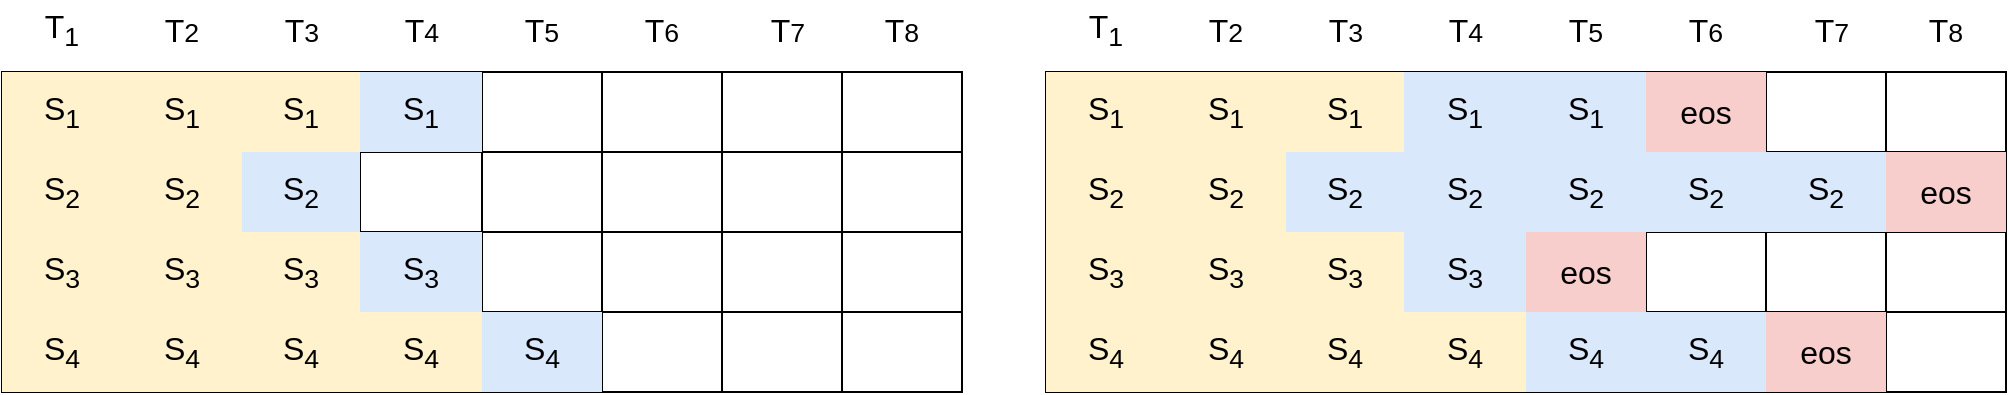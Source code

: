 <mxfile version="22.1.21" type="github">
  <diagram name="第 1 页" id="E3gvmm7QXCJdXxmauFpD">
    <mxGraphModel dx="1789" dy="413" grid="0" gridSize="10" guides="1" tooltips="1" connect="1" arrows="1" fold="1" page="0" pageScale="1" pageWidth="827" pageHeight="1169" math="0" shadow="0">
      <root>
        <mxCell id="0" />
        <mxCell id="1" parent="0" />
        <mxCell id="y5g39HavJ96Rf9E6E70P-49" value="" style="shape=table;startSize=0;container=1;collapsible=0;childLayout=tableLayout;fontSize=16;" vertex="1" parent="1">
          <mxGeometry x="-293" y="565" width="480" height="160" as="geometry" />
        </mxCell>
        <mxCell id="y5g39HavJ96Rf9E6E70P-62" style="shape=tableRow;horizontal=0;startSize=0;swimlaneHead=0;swimlaneBody=0;strokeColor=inherit;top=0;left=0;bottom=0;right=0;collapsible=0;dropTarget=0;fillColor=none;points=[[0,0.5],[1,0.5]];portConstraint=eastwest;fontSize=16;" vertex="1" parent="y5g39HavJ96Rf9E6E70P-49">
          <mxGeometry width="480" height="40" as="geometry" />
        </mxCell>
        <mxCell id="y5g39HavJ96Rf9E6E70P-63" value="S&lt;sub&gt;1&lt;/sub&gt;" style="shape=partialRectangle;html=1;whiteSpace=wrap;connectable=0;strokeColor=#d6b656;overflow=hidden;fillColor=#fff2cc;top=0;left=0;bottom=0;right=0;pointerEvents=1;fontSize=16;" vertex="1" parent="y5g39HavJ96Rf9E6E70P-62">
          <mxGeometry width="60" height="40" as="geometry">
            <mxRectangle width="60" height="40" as="alternateBounds" />
          </mxGeometry>
        </mxCell>
        <mxCell id="y5g39HavJ96Rf9E6E70P-64" value="S&lt;sub&gt;1&lt;/sub&gt;" style="shape=partialRectangle;html=1;whiteSpace=wrap;connectable=0;strokeColor=#d6b656;overflow=hidden;fillColor=#fff2cc;top=0;left=0;bottom=0;right=0;pointerEvents=1;fontSize=16;" vertex="1" parent="y5g39HavJ96Rf9E6E70P-62">
          <mxGeometry x="60" width="60" height="40" as="geometry">
            <mxRectangle width="60" height="40" as="alternateBounds" />
          </mxGeometry>
        </mxCell>
        <mxCell id="y5g39HavJ96Rf9E6E70P-66" value="S&lt;sub&gt;1&lt;/sub&gt;" style="shape=partialRectangle;html=1;whiteSpace=wrap;connectable=0;strokeColor=#d6b656;overflow=hidden;fillColor=#fff2cc;top=0;left=0;bottom=0;right=0;pointerEvents=1;fontSize=16;" vertex="1" parent="y5g39HavJ96Rf9E6E70P-62">
          <mxGeometry x="120" width="59" height="40" as="geometry">
            <mxRectangle width="59" height="40" as="alternateBounds" />
          </mxGeometry>
        </mxCell>
        <mxCell id="y5g39HavJ96Rf9E6E70P-70" value="S&lt;sub&gt;1&lt;/sub&gt;" style="shape=partialRectangle;html=1;whiteSpace=wrap;connectable=0;strokeColor=#6c8ebf;overflow=hidden;fillColor=#dae8fc;top=0;left=0;bottom=0;right=0;pointerEvents=1;fontSize=16;" vertex="1" parent="y5g39HavJ96Rf9E6E70P-62">
          <mxGeometry x="179" width="61" height="40" as="geometry">
            <mxRectangle width="61" height="40" as="alternateBounds" />
          </mxGeometry>
        </mxCell>
        <mxCell id="y5g39HavJ96Rf9E6E70P-74" style="shape=partialRectangle;html=1;whiteSpace=wrap;connectable=0;strokeColor=inherit;overflow=hidden;fillColor=none;top=0;left=0;bottom=0;right=0;pointerEvents=1;fontSize=16;" vertex="1" parent="y5g39HavJ96Rf9E6E70P-62">
          <mxGeometry x="240" width="60" height="40" as="geometry">
            <mxRectangle width="60" height="40" as="alternateBounds" />
          </mxGeometry>
        </mxCell>
        <mxCell id="y5g39HavJ96Rf9E6E70P-78" style="shape=partialRectangle;html=1;whiteSpace=wrap;connectable=0;strokeColor=inherit;overflow=hidden;fillColor=none;top=0;left=0;bottom=0;right=0;pointerEvents=1;fontSize=16;" vertex="1" parent="y5g39HavJ96Rf9E6E70P-62">
          <mxGeometry x="300" width="60" height="40" as="geometry">
            <mxRectangle width="60" height="40" as="alternateBounds" />
          </mxGeometry>
        </mxCell>
        <mxCell id="y5g39HavJ96Rf9E6E70P-82" style="shape=partialRectangle;html=1;whiteSpace=wrap;connectable=0;strokeColor=inherit;overflow=hidden;fillColor=none;top=0;left=0;bottom=0;right=0;pointerEvents=1;fontSize=16;" vertex="1" parent="y5g39HavJ96Rf9E6E70P-62">
          <mxGeometry x="360" width="60" height="40" as="geometry">
            <mxRectangle width="60" height="40" as="alternateBounds" />
          </mxGeometry>
        </mxCell>
        <mxCell id="y5g39HavJ96Rf9E6E70P-65" style="shape=partialRectangle;html=1;whiteSpace=wrap;connectable=0;strokeColor=inherit;overflow=hidden;fillColor=none;top=0;left=0;bottom=0;right=0;pointerEvents=1;fontSize=16;" vertex="1" parent="y5g39HavJ96Rf9E6E70P-62">
          <mxGeometry x="420" width="60" height="40" as="geometry">
            <mxRectangle width="60" height="40" as="alternateBounds" />
          </mxGeometry>
        </mxCell>
        <mxCell id="y5g39HavJ96Rf9E6E70P-50" value="" style="shape=tableRow;horizontal=0;startSize=0;swimlaneHead=0;swimlaneBody=0;strokeColor=inherit;top=0;left=0;bottom=0;right=0;collapsible=0;dropTarget=0;fillColor=none;points=[[0,0.5],[1,0.5]];portConstraint=eastwest;fontSize=16;" vertex="1" parent="y5g39HavJ96Rf9E6E70P-49">
          <mxGeometry y="40" width="480" height="40" as="geometry" />
        </mxCell>
        <mxCell id="y5g39HavJ96Rf9E6E70P-51" value="S&lt;sub&gt;2&lt;/sub&gt;" style="shape=partialRectangle;html=1;whiteSpace=wrap;connectable=0;strokeColor=#d6b656;overflow=hidden;fillColor=#fff2cc;top=0;left=0;bottom=0;right=0;pointerEvents=1;fontSize=16;" vertex="1" parent="y5g39HavJ96Rf9E6E70P-50">
          <mxGeometry width="60" height="40" as="geometry">
            <mxRectangle width="60" height="40" as="alternateBounds" />
          </mxGeometry>
        </mxCell>
        <mxCell id="y5g39HavJ96Rf9E6E70P-52" value="S&lt;sub&gt;2&lt;/sub&gt;" style="shape=partialRectangle;html=1;whiteSpace=wrap;connectable=0;strokeColor=#d6b656;overflow=hidden;fillColor=#fff2cc;top=0;left=0;bottom=0;right=0;pointerEvents=1;fontSize=16;" vertex="1" parent="y5g39HavJ96Rf9E6E70P-50">
          <mxGeometry x="60" width="60" height="40" as="geometry">
            <mxRectangle width="60" height="40" as="alternateBounds" />
          </mxGeometry>
        </mxCell>
        <mxCell id="y5g39HavJ96Rf9E6E70P-67" value="S&lt;sub&gt;2&lt;/sub&gt;" style="shape=partialRectangle;html=1;whiteSpace=wrap;connectable=0;strokeColor=#6c8ebf;overflow=hidden;fillColor=#dae8fc;top=0;left=0;bottom=0;right=0;pointerEvents=1;fontSize=16;" vertex="1" parent="y5g39HavJ96Rf9E6E70P-50">
          <mxGeometry x="120" width="59" height="40" as="geometry">
            <mxRectangle width="59" height="40" as="alternateBounds" />
          </mxGeometry>
        </mxCell>
        <mxCell id="y5g39HavJ96Rf9E6E70P-71" value="" style="shape=partialRectangle;html=1;whiteSpace=wrap;connectable=0;strokeColor=inherit;overflow=hidden;fillColor=none;top=0;left=0;bottom=0;right=0;pointerEvents=1;fontSize=16;" vertex="1" parent="y5g39HavJ96Rf9E6E70P-50">
          <mxGeometry x="179" width="61" height="40" as="geometry">
            <mxRectangle width="61" height="40" as="alternateBounds" />
          </mxGeometry>
        </mxCell>
        <mxCell id="y5g39HavJ96Rf9E6E70P-75" style="shape=partialRectangle;html=1;whiteSpace=wrap;connectable=0;strokeColor=inherit;overflow=hidden;fillColor=none;top=0;left=0;bottom=0;right=0;pointerEvents=1;fontSize=16;" vertex="1" parent="y5g39HavJ96Rf9E6E70P-50">
          <mxGeometry x="240" width="60" height="40" as="geometry">
            <mxRectangle width="60" height="40" as="alternateBounds" />
          </mxGeometry>
        </mxCell>
        <mxCell id="y5g39HavJ96Rf9E6E70P-79" style="shape=partialRectangle;html=1;whiteSpace=wrap;connectable=0;strokeColor=inherit;overflow=hidden;fillColor=none;top=0;left=0;bottom=0;right=0;pointerEvents=1;fontSize=16;" vertex="1" parent="y5g39HavJ96Rf9E6E70P-50">
          <mxGeometry x="300" width="60" height="40" as="geometry">
            <mxRectangle width="60" height="40" as="alternateBounds" />
          </mxGeometry>
        </mxCell>
        <mxCell id="y5g39HavJ96Rf9E6E70P-83" style="shape=partialRectangle;html=1;whiteSpace=wrap;connectable=0;strokeColor=inherit;overflow=hidden;fillColor=none;top=0;left=0;bottom=0;right=0;pointerEvents=1;fontSize=16;" vertex="1" parent="y5g39HavJ96Rf9E6E70P-50">
          <mxGeometry x="360" width="60" height="40" as="geometry">
            <mxRectangle width="60" height="40" as="alternateBounds" />
          </mxGeometry>
        </mxCell>
        <mxCell id="y5g39HavJ96Rf9E6E70P-53" value="" style="shape=partialRectangle;html=1;whiteSpace=wrap;connectable=0;strokeColor=inherit;overflow=hidden;fillColor=none;top=0;left=0;bottom=0;right=0;pointerEvents=1;fontSize=16;" vertex="1" parent="y5g39HavJ96Rf9E6E70P-50">
          <mxGeometry x="420" width="60" height="40" as="geometry">
            <mxRectangle width="60" height="40" as="alternateBounds" />
          </mxGeometry>
        </mxCell>
        <mxCell id="y5g39HavJ96Rf9E6E70P-54" value="" style="shape=tableRow;horizontal=0;startSize=0;swimlaneHead=0;swimlaneBody=0;strokeColor=inherit;top=0;left=0;bottom=0;right=0;collapsible=0;dropTarget=0;fillColor=none;points=[[0,0.5],[1,0.5]];portConstraint=eastwest;fontSize=16;" vertex="1" parent="y5g39HavJ96Rf9E6E70P-49">
          <mxGeometry y="80" width="480" height="40" as="geometry" />
        </mxCell>
        <mxCell id="y5g39HavJ96Rf9E6E70P-55" value="S&lt;sub&gt;3&lt;/sub&gt;" style="shape=partialRectangle;html=1;whiteSpace=wrap;connectable=0;strokeColor=#d6b656;overflow=hidden;fillColor=#fff2cc;top=0;left=0;bottom=0;right=0;pointerEvents=1;fontSize=16;" vertex="1" parent="y5g39HavJ96Rf9E6E70P-54">
          <mxGeometry width="60" height="40" as="geometry">
            <mxRectangle width="60" height="40" as="alternateBounds" />
          </mxGeometry>
        </mxCell>
        <mxCell id="y5g39HavJ96Rf9E6E70P-56" value="S&lt;sub&gt;3&lt;/sub&gt;" style="shape=partialRectangle;html=1;whiteSpace=wrap;connectable=0;strokeColor=#d6b656;overflow=hidden;fillColor=#fff2cc;top=0;left=0;bottom=0;right=0;pointerEvents=1;fontSize=16;" vertex="1" parent="y5g39HavJ96Rf9E6E70P-54">
          <mxGeometry x="60" width="60" height="40" as="geometry">
            <mxRectangle width="60" height="40" as="alternateBounds" />
          </mxGeometry>
        </mxCell>
        <mxCell id="y5g39HavJ96Rf9E6E70P-68" value="S&lt;sub&gt;3&lt;/sub&gt;" style="shape=partialRectangle;html=1;whiteSpace=wrap;connectable=0;strokeColor=#d6b656;overflow=hidden;fillColor=#fff2cc;top=0;left=0;bottom=0;right=0;pointerEvents=1;fontSize=16;" vertex="1" parent="y5g39HavJ96Rf9E6E70P-54">
          <mxGeometry x="120" width="59" height="40" as="geometry">
            <mxRectangle width="59" height="40" as="alternateBounds" />
          </mxGeometry>
        </mxCell>
        <mxCell id="y5g39HavJ96Rf9E6E70P-72" value="S&lt;sub&gt;3&lt;/sub&gt;" style="shape=partialRectangle;html=1;whiteSpace=wrap;connectable=0;strokeColor=#6c8ebf;overflow=hidden;fillColor=#dae8fc;top=0;left=0;bottom=0;right=0;pointerEvents=1;fontSize=16;" vertex="1" parent="y5g39HavJ96Rf9E6E70P-54">
          <mxGeometry x="179" width="61" height="40" as="geometry">
            <mxRectangle width="61" height="40" as="alternateBounds" />
          </mxGeometry>
        </mxCell>
        <mxCell id="y5g39HavJ96Rf9E6E70P-76" style="shape=partialRectangle;html=1;whiteSpace=wrap;connectable=0;strokeColor=inherit;overflow=hidden;fillColor=none;top=0;left=0;bottom=0;right=0;pointerEvents=1;fontSize=16;" vertex="1" parent="y5g39HavJ96Rf9E6E70P-54">
          <mxGeometry x="240" width="60" height="40" as="geometry">
            <mxRectangle width="60" height="40" as="alternateBounds" />
          </mxGeometry>
        </mxCell>
        <mxCell id="y5g39HavJ96Rf9E6E70P-80" style="shape=partialRectangle;html=1;whiteSpace=wrap;connectable=0;strokeColor=inherit;overflow=hidden;fillColor=none;top=0;left=0;bottom=0;right=0;pointerEvents=1;fontSize=16;" vertex="1" parent="y5g39HavJ96Rf9E6E70P-54">
          <mxGeometry x="300" width="60" height="40" as="geometry">
            <mxRectangle width="60" height="40" as="alternateBounds" />
          </mxGeometry>
        </mxCell>
        <mxCell id="y5g39HavJ96Rf9E6E70P-84" style="shape=partialRectangle;html=1;whiteSpace=wrap;connectable=0;strokeColor=inherit;overflow=hidden;fillColor=none;top=0;left=0;bottom=0;right=0;pointerEvents=1;fontSize=16;" vertex="1" parent="y5g39HavJ96Rf9E6E70P-54">
          <mxGeometry x="360" width="60" height="40" as="geometry">
            <mxRectangle width="60" height="40" as="alternateBounds" />
          </mxGeometry>
        </mxCell>
        <mxCell id="y5g39HavJ96Rf9E6E70P-57" value="" style="shape=partialRectangle;html=1;whiteSpace=wrap;connectable=0;strokeColor=inherit;overflow=hidden;fillColor=none;top=0;left=0;bottom=0;right=0;pointerEvents=1;fontSize=16;" vertex="1" parent="y5g39HavJ96Rf9E6E70P-54">
          <mxGeometry x="420" width="60" height="40" as="geometry">
            <mxRectangle width="60" height="40" as="alternateBounds" />
          </mxGeometry>
        </mxCell>
        <mxCell id="y5g39HavJ96Rf9E6E70P-58" value="" style="shape=tableRow;horizontal=0;startSize=0;swimlaneHead=0;swimlaneBody=0;strokeColor=inherit;top=0;left=0;bottom=0;right=0;collapsible=0;dropTarget=0;fillColor=none;points=[[0,0.5],[1,0.5]];portConstraint=eastwest;fontSize=16;" vertex="1" parent="y5g39HavJ96Rf9E6E70P-49">
          <mxGeometry y="120" width="480" height="40" as="geometry" />
        </mxCell>
        <mxCell id="y5g39HavJ96Rf9E6E70P-59" value="S&lt;sub&gt;4&lt;/sub&gt;" style="shape=partialRectangle;html=1;whiteSpace=wrap;connectable=0;strokeColor=#d6b656;overflow=hidden;fillColor=#fff2cc;top=0;left=0;bottom=0;right=0;pointerEvents=1;fontSize=16;" vertex="1" parent="y5g39HavJ96Rf9E6E70P-58">
          <mxGeometry width="60" height="40" as="geometry">
            <mxRectangle width="60" height="40" as="alternateBounds" />
          </mxGeometry>
        </mxCell>
        <mxCell id="y5g39HavJ96Rf9E6E70P-60" value="S&lt;sub&gt;4&lt;/sub&gt;" style="shape=partialRectangle;html=1;whiteSpace=wrap;connectable=0;strokeColor=#d6b656;overflow=hidden;fillColor=#fff2cc;top=0;left=0;bottom=0;right=0;pointerEvents=1;fontSize=16;" vertex="1" parent="y5g39HavJ96Rf9E6E70P-58">
          <mxGeometry x="60" width="60" height="40" as="geometry">
            <mxRectangle width="60" height="40" as="alternateBounds" />
          </mxGeometry>
        </mxCell>
        <mxCell id="y5g39HavJ96Rf9E6E70P-69" value="S&lt;sub&gt;4&lt;/sub&gt;" style="shape=partialRectangle;html=1;whiteSpace=wrap;connectable=0;strokeColor=#d6b656;overflow=hidden;fillColor=#fff2cc;top=0;left=0;bottom=0;right=0;pointerEvents=1;fontSize=16;" vertex="1" parent="y5g39HavJ96Rf9E6E70P-58">
          <mxGeometry x="120" width="59" height="40" as="geometry">
            <mxRectangle width="59" height="40" as="alternateBounds" />
          </mxGeometry>
        </mxCell>
        <mxCell id="y5g39HavJ96Rf9E6E70P-73" value="S&lt;sub&gt;4&lt;/sub&gt;" style="shape=partialRectangle;html=1;whiteSpace=wrap;connectable=0;strokeColor=#d6b656;overflow=hidden;fillColor=#fff2cc;top=0;left=0;bottom=0;right=0;pointerEvents=1;fontSize=16;" vertex="1" parent="y5g39HavJ96Rf9E6E70P-58">
          <mxGeometry x="179" width="61" height="40" as="geometry">
            <mxRectangle width="61" height="40" as="alternateBounds" />
          </mxGeometry>
        </mxCell>
        <mxCell id="y5g39HavJ96Rf9E6E70P-77" value="S&lt;sub&gt;4&lt;/sub&gt;" style="shape=partialRectangle;html=1;whiteSpace=wrap;connectable=0;strokeColor=#6c8ebf;overflow=hidden;fillColor=#dae8fc;top=0;left=0;bottom=0;right=0;pointerEvents=1;fontSize=16;" vertex="1" parent="y5g39HavJ96Rf9E6E70P-58">
          <mxGeometry x="240" width="60" height="40" as="geometry">
            <mxRectangle width="60" height="40" as="alternateBounds" />
          </mxGeometry>
        </mxCell>
        <mxCell id="y5g39HavJ96Rf9E6E70P-81" style="shape=partialRectangle;html=1;whiteSpace=wrap;connectable=0;strokeColor=inherit;overflow=hidden;fillColor=none;top=0;left=0;bottom=0;right=0;pointerEvents=1;fontSize=16;" vertex="1" parent="y5g39HavJ96Rf9E6E70P-58">
          <mxGeometry x="300" width="60" height="40" as="geometry">
            <mxRectangle width="60" height="40" as="alternateBounds" />
          </mxGeometry>
        </mxCell>
        <mxCell id="y5g39HavJ96Rf9E6E70P-85" style="shape=partialRectangle;html=1;whiteSpace=wrap;connectable=0;strokeColor=inherit;overflow=hidden;fillColor=none;top=0;left=0;bottom=0;right=0;pointerEvents=1;fontSize=16;" vertex="1" parent="y5g39HavJ96Rf9E6E70P-58">
          <mxGeometry x="360" width="60" height="40" as="geometry">
            <mxRectangle width="60" height="40" as="alternateBounds" />
          </mxGeometry>
        </mxCell>
        <mxCell id="y5g39HavJ96Rf9E6E70P-61" value="" style="shape=partialRectangle;html=1;whiteSpace=wrap;connectable=0;strokeColor=inherit;overflow=hidden;fillColor=none;top=0;left=0;bottom=0;right=0;pointerEvents=1;fontSize=16;" vertex="1" parent="y5g39HavJ96Rf9E6E70P-58">
          <mxGeometry x="420" width="60" height="40" as="geometry">
            <mxRectangle width="60" height="40" as="alternateBounds" />
          </mxGeometry>
        </mxCell>
        <mxCell id="y5g39HavJ96Rf9E6E70P-88" value="T&lt;sub&gt;1&lt;/sub&gt;" style="text;strokeColor=none;fillColor=none;html=1;align=center;verticalAlign=middle;whiteSpace=wrap;rounded=0;fontSize=16;" vertex="1" parent="1">
          <mxGeometry x="-293" y="529" width="60" height="30" as="geometry" />
        </mxCell>
        <mxCell id="y5g39HavJ96Rf9E6E70P-89" value="T&lt;span style=&quot;font-size: 13.333px;&quot;&gt;2&lt;/span&gt;" style="text;strokeColor=none;fillColor=none;html=1;align=center;verticalAlign=middle;whiteSpace=wrap;rounded=0;fontSize=16;" vertex="1" parent="1">
          <mxGeometry x="-233" y="529" width="60" height="30" as="geometry" />
        </mxCell>
        <mxCell id="y5g39HavJ96Rf9E6E70P-90" value="T&lt;span style=&quot;font-size: 13.333px;&quot;&gt;3&lt;/span&gt;" style="text;strokeColor=none;fillColor=none;html=1;align=center;verticalAlign=middle;whiteSpace=wrap;rounded=0;fontSize=16;" vertex="1" parent="1">
          <mxGeometry x="-173" y="529" width="60" height="30" as="geometry" />
        </mxCell>
        <mxCell id="y5g39HavJ96Rf9E6E70P-92" value="T&lt;span style=&quot;font-size: 13.333px;&quot;&gt;4&lt;/span&gt;" style="text;strokeColor=none;fillColor=none;html=1;align=center;verticalAlign=middle;whiteSpace=wrap;rounded=0;fontSize=16;" vertex="1" parent="1">
          <mxGeometry x="-113" y="529" width="60" height="30" as="geometry" />
        </mxCell>
        <mxCell id="y5g39HavJ96Rf9E6E70P-93" value="T&lt;span style=&quot;font-size: 13.333px;&quot;&gt;5&lt;/span&gt;" style="text;strokeColor=none;fillColor=none;html=1;align=center;verticalAlign=middle;whiteSpace=wrap;rounded=0;fontSize=16;" vertex="1" parent="1">
          <mxGeometry x="-53" y="529" width="60" height="30" as="geometry" />
        </mxCell>
        <mxCell id="y5g39HavJ96Rf9E6E70P-94" value="T&lt;span style=&quot;font-size: 13.333px;&quot;&gt;6&lt;/span&gt;" style="text;strokeColor=none;fillColor=none;html=1;align=center;verticalAlign=middle;whiteSpace=wrap;rounded=0;fontSize=16;" vertex="1" parent="1">
          <mxGeometry x="7" y="529" width="60" height="30" as="geometry" />
        </mxCell>
        <mxCell id="y5g39HavJ96Rf9E6E70P-95" value="T&lt;span style=&quot;font-size: 13.333px;&quot;&gt;7&lt;/span&gt;" style="text;strokeColor=none;fillColor=none;html=1;align=center;verticalAlign=middle;whiteSpace=wrap;rounded=0;fontSize=16;" vertex="1" parent="1">
          <mxGeometry x="70" y="529" width="60" height="30" as="geometry" />
        </mxCell>
        <mxCell id="y5g39HavJ96Rf9E6E70P-96" value="T&lt;span style=&quot;font-size: 13.333px;&quot;&gt;8&lt;/span&gt;" style="text;strokeColor=none;fillColor=none;html=1;align=center;verticalAlign=middle;whiteSpace=wrap;rounded=0;fontSize=16;" vertex="1" parent="1">
          <mxGeometry x="127" y="529" width="60" height="30" as="geometry" />
        </mxCell>
        <mxCell id="y5g39HavJ96Rf9E6E70P-142" value="" style="shape=table;startSize=0;container=1;collapsible=0;childLayout=tableLayout;fontSize=16;" vertex="1" parent="1">
          <mxGeometry x="229" y="565" width="480" height="160" as="geometry" />
        </mxCell>
        <mxCell id="y5g39HavJ96Rf9E6E70P-143" style="shape=tableRow;horizontal=0;startSize=0;swimlaneHead=0;swimlaneBody=0;strokeColor=inherit;top=0;left=0;bottom=0;right=0;collapsible=0;dropTarget=0;fillColor=none;points=[[0,0.5],[1,0.5]];portConstraint=eastwest;fontSize=16;" vertex="1" parent="y5g39HavJ96Rf9E6E70P-142">
          <mxGeometry width="480" height="40" as="geometry" />
        </mxCell>
        <mxCell id="y5g39HavJ96Rf9E6E70P-144" value="S&lt;sub&gt;1&lt;/sub&gt;" style="shape=partialRectangle;html=1;whiteSpace=wrap;connectable=0;strokeColor=#d6b656;overflow=hidden;fillColor=#fff2cc;top=0;left=0;bottom=0;right=0;pointerEvents=1;fontSize=16;" vertex="1" parent="y5g39HavJ96Rf9E6E70P-143">
          <mxGeometry width="60" height="40" as="geometry">
            <mxRectangle width="60" height="40" as="alternateBounds" />
          </mxGeometry>
        </mxCell>
        <mxCell id="y5g39HavJ96Rf9E6E70P-145" value="S&lt;sub&gt;1&lt;/sub&gt;" style="shape=partialRectangle;html=1;whiteSpace=wrap;connectable=0;strokeColor=#d6b656;overflow=hidden;fillColor=#fff2cc;top=0;left=0;bottom=0;right=0;pointerEvents=1;fontSize=16;" vertex="1" parent="y5g39HavJ96Rf9E6E70P-143">
          <mxGeometry x="60" width="60" height="40" as="geometry">
            <mxRectangle width="60" height="40" as="alternateBounds" />
          </mxGeometry>
        </mxCell>
        <mxCell id="y5g39HavJ96Rf9E6E70P-146" value="S&lt;sub&gt;1&lt;/sub&gt;" style="shape=partialRectangle;html=1;whiteSpace=wrap;connectable=0;strokeColor=#d6b656;overflow=hidden;fillColor=#fff2cc;top=0;left=0;bottom=0;right=0;pointerEvents=1;fontSize=16;" vertex="1" parent="y5g39HavJ96Rf9E6E70P-143">
          <mxGeometry x="120" width="59" height="40" as="geometry">
            <mxRectangle width="59" height="40" as="alternateBounds" />
          </mxGeometry>
        </mxCell>
        <mxCell id="y5g39HavJ96Rf9E6E70P-147" value="S&lt;sub&gt;1&lt;/sub&gt;" style="shape=partialRectangle;html=1;whiteSpace=wrap;connectable=0;strokeColor=#6c8ebf;overflow=hidden;fillColor=#dae8fc;top=0;left=0;bottom=0;right=0;pointerEvents=1;fontSize=16;" vertex="1" parent="y5g39HavJ96Rf9E6E70P-143">
          <mxGeometry x="179" width="61" height="40" as="geometry">
            <mxRectangle width="61" height="40" as="alternateBounds" />
          </mxGeometry>
        </mxCell>
        <mxCell id="y5g39HavJ96Rf9E6E70P-148" value="&lt;span style=&quot;color: rgb(0, 0, 0); font-family: Helvetica; font-size: 16px; font-style: normal; font-variant-ligatures: normal; font-variant-caps: normal; font-weight: 400; letter-spacing: normal; orphans: 2; text-align: center; text-indent: 0px; text-transform: none; widows: 2; word-spacing: 0px; -webkit-text-stroke-width: 0px; text-decoration-thickness: initial; text-decoration-style: initial; text-decoration-color: initial; float: none; display: inline !important;&quot;&gt;S&lt;/span&gt;&lt;sub style=&quot;border-color: var(--border-color); color: rgb(0, 0, 0); font-family: Helvetica; font-style: normal; font-variant-ligatures: normal; font-variant-caps: normal; font-weight: 400; letter-spacing: normal; orphans: 2; text-align: center; text-indent: 0px; text-transform: none; widows: 2; word-spacing: 0px; -webkit-text-stroke-width: 0px; text-decoration-thickness: initial; text-decoration-style: initial; text-decoration-color: initial;&quot;&gt;1&lt;/sub&gt;" style="shape=partialRectangle;html=1;whiteSpace=wrap;connectable=0;strokeColor=#6c8ebf;overflow=hidden;fillColor=#dae8fc;top=0;left=0;bottom=0;right=0;pointerEvents=1;fontSize=16;" vertex="1" parent="y5g39HavJ96Rf9E6E70P-143">
          <mxGeometry x="240" width="60" height="40" as="geometry">
            <mxRectangle width="60" height="40" as="alternateBounds" />
          </mxGeometry>
        </mxCell>
        <mxCell id="y5g39HavJ96Rf9E6E70P-149" value="eos" style="shape=partialRectangle;html=1;whiteSpace=wrap;connectable=0;strokeColor=#b85450;overflow=hidden;fillColor=#f8cecc;top=0;left=0;bottom=0;right=0;pointerEvents=1;fontSize=16;" vertex="1" parent="y5g39HavJ96Rf9E6E70P-143">
          <mxGeometry x="300" width="60" height="40" as="geometry">
            <mxRectangle width="60" height="40" as="alternateBounds" />
          </mxGeometry>
        </mxCell>
        <mxCell id="y5g39HavJ96Rf9E6E70P-150" style="shape=partialRectangle;html=1;whiteSpace=wrap;connectable=0;strokeColor=inherit;overflow=hidden;fillColor=none;top=0;left=0;bottom=0;right=0;pointerEvents=1;fontSize=16;" vertex="1" parent="y5g39HavJ96Rf9E6E70P-143">
          <mxGeometry x="360" width="60" height="40" as="geometry">
            <mxRectangle width="60" height="40" as="alternateBounds" />
          </mxGeometry>
        </mxCell>
        <mxCell id="y5g39HavJ96Rf9E6E70P-151" style="shape=partialRectangle;html=1;whiteSpace=wrap;connectable=0;strokeColor=inherit;overflow=hidden;fillColor=none;top=0;left=0;bottom=0;right=0;pointerEvents=1;fontSize=16;" vertex="1" parent="y5g39HavJ96Rf9E6E70P-143">
          <mxGeometry x="420" width="60" height="40" as="geometry">
            <mxRectangle width="60" height="40" as="alternateBounds" />
          </mxGeometry>
        </mxCell>
        <mxCell id="y5g39HavJ96Rf9E6E70P-152" value="" style="shape=tableRow;horizontal=0;startSize=0;swimlaneHead=0;swimlaneBody=0;strokeColor=inherit;top=0;left=0;bottom=0;right=0;collapsible=0;dropTarget=0;fillColor=none;points=[[0,0.5],[1,0.5]];portConstraint=eastwest;fontSize=16;" vertex="1" parent="y5g39HavJ96Rf9E6E70P-142">
          <mxGeometry y="40" width="480" height="40" as="geometry" />
        </mxCell>
        <mxCell id="y5g39HavJ96Rf9E6E70P-153" value="S&lt;sub&gt;2&lt;/sub&gt;" style="shape=partialRectangle;html=1;whiteSpace=wrap;connectable=0;strokeColor=#d6b656;overflow=hidden;fillColor=#fff2cc;top=0;left=0;bottom=0;right=0;pointerEvents=1;fontSize=16;" vertex="1" parent="y5g39HavJ96Rf9E6E70P-152">
          <mxGeometry width="60" height="40" as="geometry">
            <mxRectangle width="60" height="40" as="alternateBounds" />
          </mxGeometry>
        </mxCell>
        <mxCell id="y5g39HavJ96Rf9E6E70P-154" value="S&lt;sub&gt;2&lt;/sub&gt;" style="shape=partialRectangle;html=1;whiteSpace=wrap;connectable=0;strokeColor=#d6b656;overflow=hidden;fillColor=#fff2cc;top=0;left=0;bottom=0;right=0;pointerEvents=1;fontSize=16;" vertex="1" parent="y5g39HavJ96Rf9E6E70P-152">
          <mxGeometry x="60" width="60" height="40" as="geometry">
            <mxRectangle width="60" height="40" as="alternateBounds" />
          </mxGeometry>
        </mxCell>
        <mxCell id="y5g39HavJ96Rf9E6E70P-155" value="S&lt;sub&gt;2&lt;/sub&gt;" style="shape=partialRectangle;html=1;whiteSpace=wrap;connectable=0;strokeColor=#6c8ebf;overflow=hidden;fillColor=#dae8fc;top=0;left=0;bottom=0;right=0;pointerEvents=1;fontSize=16;" vertex="1" parent="y5g39HavJ96Rf9E6E70P-152">
          <mxGeometry x="120" width="59" height="40" as="geometry">
            <mxRectangle width="59" height="40" as="alternateBounds" />
          </mxGeometry>
        </mxCell>
        <mxCell id="y5g39HavJ96Rf9E6E70P-156" value="&lt;span style=&quot;color: rgb(0, 0, 0); font-family: Helvetica; font-size: 16px; font-style: normal; font-variant-ligatures: normal; font-variant-caps: normal; font-weight: 400; letter-spacing: normal; orphans: 2; text-align: center; text-indent: 0px; text-transform: none; widows: 2; word-spacing: 0px; -webkit-text-stroke-width: 0px; text-decoration-thickness: initial; text-decoration-style: initial; text-decoration-color: initial; float: none; display: inline !important;&quot;&gt;S&lt;/span&gt;&lt;sub style=&quot;border-color: var(--border-color); color: rgb(0, 0, 0); font-family: Helvetica; font-style: normal; font-variant-ligatures: normal; font-variant-caps: normal; font-weight: 400; letter-spacing: normal; orphans: 2; text-align: center; text-indent: 0px; text-transform: none; widows: 2; word-spacing: 0px; -webkit-text-stroke-width: 0px; text-decoration-thickness: initial; text-decoration-style: initial; text-decoration-color: initial;&quot;&gt;2&lt;/sub&gt;" style="shape=partialRectangle;html=1;whiteSpace=wrap;connectable=0;strokeColor=#6c8ebf;overflow=hidden;fillColor=#dae8fc;top=0;left=0;bottom=0;right=0;pointerEvents=1;fontSize=16;" vertex="1" parent="y5g39HavJ96Rf9E6E70P-152">
          <mxGeometry x="179" width="61" height="40" as="geometry">
            <mxRectangle width="61" height="40" as="alternateBounds" />
          </mxGeometry>
        </mxCell>
        <mxCell id="y5g39HavJ96Rf9E6E70P-157" value="&lt;span style=&quot;color: rgb(0, 0, 0); font-family: Helvetica; font-size: 16px; font-style: normal; font-variant-ligatures: normal; font-variant-caps: normal; font-weight: 400; letter-spacing: normal; orphans: 2; text-align: center; text-indent: 0px; text-transform: none; widows: 2; word-spacing: 0px; -webkit-text-stroke-width: 0px; text-decoration-thickness: initial; text-decoration-style: initial; text-decoration-color: initial; float: none; display: inline !important;&quot;&gt;S&lt;/span&gt;&lt;sub style=&quot;border-color: var(--border-color); color: rgb(0, 0, 0); font-family: Helvetica; font-style: normal; font-variant-ligatures: normal; font-variant-caps: normal; font-weight: 400; letter-spacing: normal; orphans: 2; text-align: center; text-indent: 0px; text-transform: none; widows: 2; word-spacing: 0px; -webkit-text-stroke-width: 0px; text-decoration-thickness: initial; text-decoration-style: initial; text-decoration-color: initial;&quot;&gt;2&lt;/sub&gt;" style="shape=partialRectangle;html=1;whiteSpace=wrap;connectable=0;strokeColor=#6c8ebf;overflow=hidden;fillColor=#dae8fc;top=0;left=0;bottom=0;right=0;pointerEvents=1;fontSize=16;" vertex="1" parent="y5g39HavJ96Rf9E6E70P-152">
          <mxGeometry x="240" width="60" height="40" as="geometry">
            <mxRectangle width="60" height="40" as="alternateBounds" />
          </mxGeometry>
        </mxCell>
        <mxCell id="y5g39HavJ96Rf9E6E70P-158" value="&lt;span style=&quot;color: rgb(0, 0, 0); font-family: Helvetica; font-size: 16px; font-style: normal; font-variant-ligatures: normal; font-variant-caps: normal; font-weight: 400; letter-spacing: normal; orphans: 2; text-align: center; text-indent: 0px; text-transform: none; widows: 2; word-spacing: 0px; -webkit-text-stroke-width: 0px; text-decoration-thickness: initial; text-decoration-style: initial; text-decoration-color: initial; float: none; display: inline !important;&quot;&gt;S&lt;/span&gt;&lt;sub style=&quot;border-color: var(--border-color); color: rgb(0, 0, 0); font-family: Helvetica; font-style: normal; font-variant-ligatures: normal; font-variant-caps: normal; font-weight: 400; letter-spacing: normal; orphans: 2; text-align: center; text-indent: 0px; text-transform: none; widows: 2; word-spacing: 0px; -webkit-text-stroke-width: 0px; text-decoration-thickness: initial; text-decoration-style: initial; text-decoration-color: initial;&quot;&gt;2&lt;/sub&gt;" style="shape=partialRectangle;html=1;whiteSpace=wrap;connectable=0;strokeColor=#6c8ebf;overflow=hidden;fillColor=#dae8fc;top=0;left=0;bottom=0;right=0;pointerEvents=1;fontSize=16;" vertex="1" parent="y5g39HavJ96Rf9E6E70P-152">
          <mxGeometry x="300" width="60" height="40" as="geometry">
            <mxRectangle width="60" height="40" as="alternateBounds" />
          </mxGeometry>
        </mxCell>
        <mxCell id="y5g39HavJ96Rf9E6E70P-159" value="&lt;span style=&quot;color: rgb(0, 0, 0); font-family: Helvetica; font-size: 16px; font-style: normal; font-variant-ligatures: normal; font-variant-caps: normal; font-weight: 400; letter-spacing: normal; orphans: 2; text-align: center; text-indent: 0px; text-transform: none; widows: 2; word-spacing: 0px; -webkit-text-stroke-width: 0px; text-decoration-thickness: initial; text-decoration-style: initial; text-decoration-color: initial; float: none; display: inline !important;&quot;&gt;S&lt;/span&gt;&lt;sub style=&quot;border-color: var(--border-color); color: rgb(0, 0, 0); font-family: Helvetica; font-style: normal; font-variant-ligatures: normal; font-variant-caps: normal; font-weight: 400; letter-spacing: normal; orphans: 2; text-align: center; text-indent: 0px; text-transform: none; widows: 2; word-spacing: 0px; -webkit-text-stroke-width: 0px; text-decoration-thickness: initial; text-decoration-style: initial; text-decoration-color: initial;&quot;&gt;2&lt;/sub&gt;" style="shape=partialRectangle;html=1;whiteSpace=wrap;connectable=0;strokeColor=#6c8ebf;overflow=hidden;fillColor=#dae8fc;top=0;left=0;bottom=0;right=0;pointerEvents=1;fontSize=16;" vertex="1" parent="y5g39HavJ96Rf9E6E70P-152">
          <mxGeometry x="360" width="60" height="40" as="geometry">
            <mxRectangle width="60" height="40" as="alternateBounds" />
          </mxGeometry>
        </mxCell>
        <mxCell id="y5g39HavJ96Rf9E6E70P-160" value="eos" style="shape=partialRectangle;html=1;whiteSpace=wrap;connectable=0;strokeColor=#b85450;overflow=hidden;fillColor=#f8cecc;top=0;left=0;bottom=0;right=0;pointerEvents=1;fontSize=16;" vertex="1" parent="y5g39HavJ96Rf9E6E70P-152">
          <mxGeometry x="420" width="60" height="40" as="geometry">
            <mxRectangle width="60" height="40" as="alternateBounds" />
          </mxGeometry>
        </mxCell>
        <mxCell id="y5g39HavJ96Rf9E6E70P-161" value="" style="shape=tableRow;horizontal=0;startSize=0;swimlaneHead=0;swimlaneBody=0;strokeColor=inherit;top=0;left=0;bottom=0;right=0;collapsible=0;dropTarget=0;fillColor=none;points=[[0,0.5],[1,0.5]];portConstraint=eastwest;fontSize=16;" vertex="1" parent="y5g39HavJ96Rf9E6E70P-142">
          <mxGeometry y="80" width="480" height="40" as="geometry" />
        </mxCell>
        <mxCell id="y5g39HavJ96Rf9E6E70P-162" value="S&lt;sub&gt;3&lt;/sub&gt;" style="shape=partialRectangle;html=1;whiteSpace=wrap;connectable=0;strokeColor=#d6b656;overflow=hidden;fillColor=#fff2cc;top=0;left=0;bottom=0;right=0;pointerEvents=1;fontSize=16;" vertex="1" parent="y5g39HavJ96Rf9E6E70P-161">
          <mxGeometry width="60" height="40" as="geometry">
            <mxRectangle width="60" height="40" as="alternateBounds" />
          </mxGeometry>
        </mxCell>
        <mxCell id="y5g39HavJ96Rf9E6E70P-163" value="S&lt;sub&gt;3&lt;/sub&gt;" style="shape=partialRectangle;html=1;whiteSpace=wrap;connectable=0;strokeColor=#d6b656;overflow=hidden;fillColor=#fff2cc;top=0;left=0;bottom=0;right=0;pointerEvents=1;fontSize=16;" vertex="1" parent="y5g39HavJ96Rf9E6E70P-161">
          <mxGeometry x="60" width="60" height="40" as="geometry">
            <mxRectangle width="60" height="40" as="alternateBounds" />
          </mxGeometry>
        </mxCell>
        <mxCell id="y5g39HavJ96Rf9E6E70P-164" value="S&lt;sub&gt;3&lt;/sub&gt;" style="shape=partialRectangle;html=1;whiteSpace=wrap;connectable=0;strokeColor=#d6b656;overflow=hidden;fillColor=#fff2cc;top=0;left=0;bottom=0;right=0;pointerEvents=1;fontSize=16;" vertex="1" parent="y5g39HavJ96Rf9E6E70P-161">
          <mxGeometry x="120" width="59" height="40" as="geometry">
            <mxRectangle width="59" height="40" as="alternateBounds" />
          </mxGeometry>
        </mxCell>
        <mxCell id="y5g39HavJ96Rf9E6E70P-165" value="S&lt;sub&gt;3&lt;/sub&gt;" style="shape=partialRectangle;html=1;whiteSpace=wrap;connectable=0;strokeColor=#6c8ebf;overflow=hidden;fillColor=#dae8fc;top=0;left=0;bottom=0;right=0;pointerEvents=1;fontSize=16;" vertex="1" parent="y5g39HavJ96Rf9E6E70P-161">
          <mxGeometry x="179" width="61" height="40" as="geometry">
            <mxRectangle width="61" height="40" as="alternateBounds" />
          </mxGeometry>
        </mxCell>
        <mxCell id="y5g39HavJ96Rf9E6E70P-166" value="eos" style="shape=partialRectangle;html=1;whiteSpace=wrap;connectable=0;strokeColor=#b85450;overflow=hidden;fillColor=#f8cecc;top=0;left=0;bottom=0;right=0;pointerEvents=1;fontSize=16;" vertex="1" parent="y5g39HavJ96Rf9E6E70P-161">
          <mxGeometry x="240" width="60" height="40" as="geometry">
            <mxRectangle width="60" height="40" as="alternateBounds" />
          </mxGeometry>
        </mxCell>
        <mxCell id="y5g39HavJ96Rf9E6E70P-167" style="shape=partialRectangle;html=1;whiteSpace=wrap;connectable=0;strokeColor=inherit;overflow=hidden;fillColor=none;top=0;left=0;bottom=0;right=0;pointerEvents=1;fontSize=16;" vertex="1" parent="y5g39HavJ96Rf9E6E70P-161">
          <mxGeometry x="300" width="60" height="40" as="geometry">
            <mxRectangle width="60" height="40" as="alternateBounds" />
          </mxGeometry>
        </mxCell>
        <mxCell id="y5g39HavJ96Rf9E6E70P-168" style="shape=partialRectangle;html=1;whiteSpace=wrap;connectable=0;strokeColor=inherit;overflow=hidden;fillColor=none;top=0;left=0;bottom=0;right=0;pointerEvents=1;fontSize=16;" vertex="1" parent="y5g39HavJ96Rf9E6E70P-161">
          <mxGeometry x="360" width="60" height="40" as="geometry">
            <mxRectangle width="60" height="40" as="alternateBounds" />
          </mxGeometry>
        </mxCell>
        <mxCell id="y5g39HavJ96Rf9E6E70P-169" value="" style="shape=partialRectangle;html=1;whiteSpace=wrap;connectable=0;strokeColor=inherit;overflow=hidden;fillColor=none;top=0;left=0;bottom=0;right=0;pointerEvents=1;fontSize=16;" vertex="1" parent="y5g39HavJ96Rf9E6E70P-161">
          <mxGeometry x="420" width="60" height="40" as="geometry">
            <mxRectangle width="60" height="40" as="alternateBounds" />
          </mxGeometry>
        </mxCell>
        <mxCell id="y5g39HavJ96Rf9E6E70P-170" value="" style="shape=tableRow;horizontal=0;startSize=0;swimlaneHead=0;swimlaneBody=0;strokeColor=inherit;top=0;left=0;bottom=0;right=0;collapsible=0;dropTarget=0;fillColor=none;points=[[0,0.5],[1,0.5]];portConstraint=eastwest;fontSize=16;" vertex="1" parent="y5g39HavJ96Rf9E6E70P-142">
          <mxGeometry y="120" width="480" height="40" as="geometry" />
        </mxCell>
        <mxCell id="y5g39HavJ96Rf9E6E70P-171" value="S&lt;sub&gt;4&lt;/sub&gt;" style="shape=partialRectangle;html=1;whiteSpace=wrap;connectable=0;strokeColor=#d6b656;overflow=hidden;fillColor=#fff2cc;top=0;left=0;bottom=0;right=0;pointerEvents=1;fontSize=16;" vertex="1" parent="y5g39HavJ96Rf9E6E70P-170">
          <mxGeometry width="60" height="40" as="geometry">
            <mxRectangle width="60" height="40" as="alternateBounds" />
          </mxGeometry>
        </mxCell>
        <mxCell id="y5g39HavJ96Rf9E6E70P-172" value="S&lt;sub&gt;4&lt;/sub&gt;" style="shape=partialRectangle;html=1;whiteSpace=wrap;connectable=0;strokeColor=#d6b656;overflow=hidden;fillColor=#fff2cc;top=0;left=0;bottom=0;right=0;pointerEvents=1;fontSize=16;" vertex="1" parent="y5g39HavJ96Rf9E6E70P-170">
          <mxGeometry x="60" width="60" height="40" as="geometry">
            <mxRectangle width="60" height="40" as="alternateBounds" />
          </mxGeometry>
        </mxCell>
        <mxCell id="y5g39HavJ96Rf9E6E70P-173" value="S&lt;sub&gt;4&lt;/sub&gt;" style="shape=partialRectangle;html=1;whiteSpace=wrap;connectable=0;strokeColor=#d6b656;overflow=hidden;fillColor=#fff2cc;top=0;left=0;bottom=0;right=0;pointerEvents=1;fontSize=16;" vertex="1" parent="y5g39HavJ96Rf9E6E70P-170">
          <mxGeometry x="120" width="59" height="40" as="geometry">
            <mxRectangle width="59" height="40" as="alternateBounds" />
          </mxGeometry>
        </mxCell>
        <mxCell id="y5g39HavJ96Rf9E6E70P-174" value="S&lt;sub&gt;4&lt;/sub&gt;" style="shape=partialRectangle;html=1;whiteSpace=wrap;connectable=0;strokeColor=#d6b656;overflow=hidden;fillColor=#fff2cc;top=0;left=0;bottom=0;right=0;pointerEvents=1;fontSize=16;" vertex="1" parent="y5g39HavJ96Rf9E6E70P-170">
          <mxGeometry x="179" width="61" height="40" as="geometry">
            <mxRectangle width="61" height="40" as="alternateBounds" />
          </mxGeometry>
        </mxCell>
        <mxCell id="y5g39HavJ96Rf9E6E70P-175" value="S&lt;sub&gt;4&lt;/sub&gt;" style="shape=partialRectangle;html=1;whiteSpace=wrap;connectable=0;strokeColor=#6c8ebf;overflow=hidden;fillColor=#dae8fc;top=0;left=0;bottom=0;right=0;pointerEvents=1;fontSize=16;" vertex="1" parent="y5g39HavJ96Rf9E6E70P-170">
          <mxGeometry x="240" width="60" height="40" as="geometry">
            <mxRectangle width="60" height="40" as="alternateBounds" />
          </mxGeometry>
        </mxCell>
        <mxCell id="y5g39HavJ96Rf9E6E70P-176" value="&lt;span style=&quot;color: rgb(0, 0, 0); font-family: Helvetica; font-size: 16px; font-style: normal; font-variant-ligatures: normal; font-variant-caps: normal; font-weight: 400; letter-spacing: normal; orphans: 2; text-align: center; text-indent: 0px; text-transform: none; widows: 2; word-spacing: 0px; -webkit-text-stroke-width: 0px; text-decoration-thickness: initial; text-decoration-style: initial; text-decoration-color: initial; float: none; display: inline !important;&quot;&gt;S&lt;/span&gt;&lt;sub style=&quot;border-color: var(--border-color); color: rgb(0, 0, 0); font-family: Helvetica; font-style: normal; font-variant-ligatures: normal; font-variant-caps: normal; font-weight: 400; letter-spacing: normal; orphans: 2; text-align: center; text-indent: 0px; text-transform: none; widows: 2; word-spacing: 0px; -webkit-text-stroke-width: 0px; text-decoration-thickness: initial; text-decoration-style: initial; text-decoration-color: initial;&quot;&gt;4&lt;/sub&gt;" style="shape=partialRectangle;html=1;whiteSpace=wrap;connectable=0;strokeColor=#6c8ebf;overflow=hidden;fillColor=#dae8fc;top=0;left=0;bottom=0;right=0;pointerEvents=1;fontSize=16;" vertex="1" parent="y5g39HavJ96Rf9E6E70P-170">
          <mxGeometry x="300" width="60" height="40" as="geometry">
            <mxRectangle width="60" height="40" as="alternateBounds" />
          </mxGeometry>
        </mxCell>
        <mxCell id="y5g39HavJ96Rf9E6E70P-177" value="eos" style="shape=partialRectangle;html=1;whiteSpace=wrap;connectable=0;strokeColor=#b85450;overflow=hidden;fillColor=#f8cecc;top=0;left=0;bottom=0;right=0;pointerEvents=1;fontSize=16;" vertex="1" parent="y5g39HavJ96Rf9E6E70P-170">
          <mxGeometry x="360" width="60" height="40" as="geometry">
            <mxRectangle width="60" height="40" as="alternateBounds" />
          </mxGeometry>
        </mxCell>
        <mxCell id="y5g39HavJ96Rf9E6E70P-178" value="" style="shape=partialRectangle;html=1;whiteSpace=wrap;connectable=0;strokeColor=inherit;overflow=hidden;fillColor=none;top=0;left=0;bottom=0;right=0;pointerEvents=1;fontSize=16;" vertex="1" parent="y5g39HavJ96Rf9E6E70P-170">
          <mxGeometry x="420" width="60" height="40" as="geometry">
            <mxRectangle width="60" height="40" as="alternateBounds" />
          </mxGeometry>
        </mxCell>
        <mxCell id="y5g39HavJ96Rf9E6E70P-179" value="T&lt;sub&gt;1&lt;/sub&gt;" style="text;strokeColor=none;fillColor=none;html=1;align=center;verticalAlign=middle;whiteSpace=wrap;rounded=0;fontSize=16;" vertex="1" parent="1">
          <mxGeometry x="229" y="529" width="60" height="30" as="geometry" />
        </mxCell>
        <mxCell id="y5g39HavJ96Rf9E6E70P-180" value="T&lt;span style=&quot;font-size: 13.333px;&quot;&gt;2&lt;/span&gt;" style="text;strokeColor=none;fillColor=none;html=1;align=center;verticalAlign=middle;whiteSpace=wrap;rounded=0;fontSize=16;" vertex="1" parent="1">
          <mxGeometry x="289" y="529" width="60" height="30" as="geometry" />
        </mxCell>
        <mxCell id="y5g39HavJ96Rf9E6E70P-181" value="T&lt;span style=&quot;font-size: 13.333px;&quot;&gt;3&lt;/span&gt;" style="text;strokeColor=none;fillColor=none;html=1;align=center;verticalAlign=middle;whiteSpace=wrap;rounded=0;fontSize=16;" vertex="1" parent="1">
          <mxGeometry x="349" y="529" width="60" height="30" as="geometry" />
        </mxCell>
        <mxCell id="y5g39HavJ96Rf9E6E70P-182" value="T&lt;span style=&quot;font-size: 13.333px;&quot;&gt;4&lt;/span&gt;" style="text;strokeColor=none;fillColor=none;html=1;align=center;verticalAlign=middle;whiteSpace=wrap;rounded=0;fontSize=16;" vertex="1" parent="1">
          <mxGeometry x="409" y="529" width="60" height="30" as="geometry" />
        </mxCell>
        <mxCell id="y5g39HavJ96Rf9E6E70P-183" value="T&lt;span style=&quot;font-size: 13.333px;&quot;&gt;5&lt;/span&gt;" style="text;strokeColor=none;fillColor=none;html=1;align=center;verticalAlign=middle;whiteSpace=wrap;rounded=0;fontSize=16;" vertex="1" parent="1">
          <mxGeometry x="469" y="529" width="60" height="30" as="geometry" />
        </mxCell>
        <mxCell id="y5g39HavJ96Rf9E6E70P-184" value="T&lt;span style=&quot;font-size: 13.333px;&quot;&gt;6&lt;/span&gt;" style="text;strokeColor=none;fillColor=none;html=1;align=center;verticalAlign=middle;whiteSpace=wrap;rounded=0;fontSize=16;" vertex="1" parent="1">
          <mxGeometry x="529" y="529" width="60" height="30" as="geometry" />
        </mxCell>
        <mxCell id="y5g39HavJ96Rf9E6E70P-185" value="T&lt;span style=&quot;font-size: 13.333px;&quot;&gt;7&lt;/span&gt;" style="text;strokeColor=none;fillColor=none;html=1;align=center;verticalAlign=middle;whiteSpace=wrap;rounded=0;fontSize=16;" vertex="1" parent="1">
          <mxGeometry x="592" y="529" width="60" height="30" as="geometry" />
        </mxCell>
        <mxCell id="y5g39HavJ96Rf9E6E70P-186" value="T&lt;span style=&quot;font-size: 13.333px;&quot;&gt;8&lt;/span&gt;" style="text;strokeColor=none;fillColor=none;html=1;align=center;verticalAlign=middle;whiteSpace=wrap;rounded=0;fontSize=16;" vertex="1" parent="1">
          <mxGeometry x="649" y="529" width="60" height="30" as="geometry" />
        </mxCell>
      </root>
    </mxGraphModel>
  </diagram>
</mxfile>
